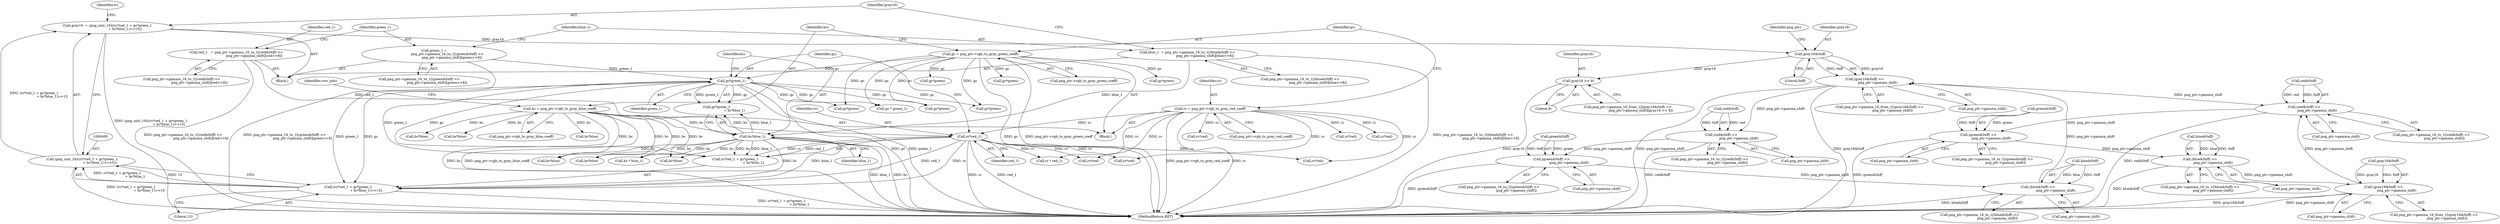 digraph "0_Chrome_7f3d85b096f66870a15b37c2f40b219b2e292693_9@integer" {
"1000492" [label="(Call,gray16  = (png_uint_16)((rc*red_1 + gc*green_1\n                                  + bc*blue_1)>>15))"];
"1000494" [label="(Call,(png_uint_16)((rc*red_1 + gc*green_1\n                                  + bc*blue_1)>>15))"];
"1000496" [label="(Call,(rc*red_1 + gc*green_1\n                                  + bc*blue_1)>>15)"];
"1000498" [label="(Call,rc*red_1)"];
"1000127" [label="(Call,rc = png_ptr->rgb_to_gray_red_coeff)"];
"1000438" [label="(Call,red_1   = png_ptr->gamma_16_to_1[(red&0xff) >>\n                                  png_ptr->gamma_shift][red>>8])"];
"1000502" [label="(Call,gc*green_1)"];
"1000133" [label="(Call,gc = png_ptr->rgb_to_gray_green_coeff)"];
"1000456" [label="(Call,green_1 =\n                         png_ptr->gamma_16_to_1[(green&0xff) >>\n                                  png_ptr->gamma_shift][green>>8])"];
"1000505" [label="(Call,bc*blue_1)"];
"1000139" [label="(Call,bc = png_ptr->rgb_to_gray_blue_coeff)"];
"1000474" [label="(Call,blue_1  = png_ptr->gamma_16_to_1[(blue&0xff) >>\n                                  png_ptr->gamma_shift][blue>>8])"];
"1000517" [label="(Call,gray16&0xff)"];
"1000516" [label="(Call,(gray16&0xff) >>\n                         png_ptr->gamma_shift)"];
"1000445" [label="(Call,(red&0xff) >>\n                                  png_ptr->gamma_shift)"];
"1000463" [label="(Call,(green&0xff) >>\n                                  png_ptr->gamma_shift)"];
"1000481" [label="(Call,(blue&0xff) >>\n                                  png_ptr->gamma_shift)"];
"1000964" [label="(Call,(red&0xff) >>\n                         png_ptr->gamma_shift)"];
"1000982" [label="(Call,(green&0xff) >>\n                         png_ptr->gamma_shift)"];
"1001000" [label="(Call,(blue&0xff) >>\n                         png_ptr->gamma_shift)"];
"1001035" [label="(Call,(gray16&0xff) >>\n                         png_ptr->gamma_shift)"];
"1000523" [label="(Call,gray16 >> 8)"];
"1000438" [label="(Call,red_1   = png_ptr->gamma_16_to_1[(red&0xff) >>\n                                  png_ptr->gamma_shift][red>>8])"];
"1000516" [label="(Call,(gray16&0xff) >>\n                         png_ptr->gamma_shift)"];
"1001039" [label="(Call,png_ptr->gamma_shift)"];
"1000436" [label="(Block,)"];
"1000498" [label="(Call,rc*red_1)"];
"1000769" [label="(Call,gc*green)"];
"1000134" [label="(Identifier,gc)"];
"1000456" [label="(Call,green_1 =\n                         png_ptr->gamma_16_to_1[(green&0xff) >>\n                                  png_ptr->gamma_shift][green>>8])"];
"1000512" [label="(Call,png_ptr->gamma_16_from_1[(gray16&0xff) >>\n                         png_ptr->gamma_shift])"];
"1000517" [label="(Call,gray16&0xff)"];
"1001017" [label="(Call,rc * red_1)"];
"1000500" [label="(Identifier,red_1)"];
"1000458" [label="(Call,png_ptr->gamma_16_to_1[(green&0xff) >>\n                                  png_ptr->gamma_shift][green>>8])"];
"1000638" [label="(Call,rc*red)"];
"1000133" [label="(Call,gc = png_ptr->rgb_to_gray_green_coeff)"];
"1000139" [label="(Call,bc = png_ptr->rgb_to_gray_blue_coeff)"];
"1000968" [label="(Call,png_ptr->gamma_shift)"];
"1000499" [label="(Identifier,rc)"];
"1000493" [label="(Identifier,gray16)"];
"1000986" [label="(Call,png_ptr->gamma_shift)"];
"1000505" [label="(Call,bc*blue_1)"];
"1000439" [label="(Identifier,red_1)"];
"1000964" [label="(Call,(red&0xff) >>\n                         png_ptr->gamma_shift)"];
"1000503" [label="(Identifier,gc)"];
"1000508" [label="(Literal,15)"];
"1000326" [label="(Call,bc*blue)"];
"1000504" [label="(Identifier,green_1)"];
"1000445" [label="(Call,(red&0xff) >>\n                                  png_ptr->gamma_shift)"];
"1000245" [label="(Call,gc*green)"];
"1000525" [label="(Literal,8)"];
"1000506" [label="(Identifier,bc)"];
"1000485" [label="(Call,png_ptr->gamma_shift)"];
"1000844" [label="(Call,gc*green)"];
"1000476" [label="(Call,png_ptr->gamma_16_to_1[(blue&0xff) >>\n                                  png_ptr->gamma_shift][blue>>8])"];
"1000840" [label="(Call,rc*red)"];
"1000147" [label="(Identifier,row_info)"];
"1000457" [label="(Identifier,green_1)"];
"1001178" [label="(Call,bc*blue)"];
"1000502" [label="(Call,gc*green_1)"];
"1000477" [label="(Call,png_ptr->gamma_16_to_1[(blue&0xff) >>\n                                  png_ptr->gamma_shift])"];
"1000983" [label="(Call,green&0xff)"];
"1001252" [label="(MethodReturn,RET)"];
"1000518" [label="(Identifier,gray16)"];
"1000982" [label="(Call,(green&0xff) >>\n                         png_ptr->gamma_shift)"];
"1001000" [label="(Call,(blue&0xff) >>\n                         png_ptr->gamma_shift)"];
"1001036" [label="(Call,gray16&0xff)"];
"1000241" [label="(Call,rc*red)"];
"1000140" [label="(Identifier,bc)"];
"1000524" [label="(Identifier,gray16)"];
"1000492" [label="(Call,gray16  = (png_uint_16)((rc*red_1 + gc*green_1\n                                  + bc*blue_1)>>15))"];
"1000319" [label="(Call,rc*red)"];
"1001001" [label="(Call,blue&0xff)"];
"1000965" [label="(Call,red&0xff)"];
"1000497" [label="(Call,rc*red_1 + gc*green_1\n                                  + bc*blue_1)"];
"1000507" [label="(Identifier,blue_1)"];
"1000960" [label="(Call,png_ptr->gamma_16_to_1[(red&0xff) >>\n                         png_ptr->gamma_shift])"];
"1000520" [label="(Call,png_ptr->gamma_shift)"];
"1000772" [label="(Call,bc*blue)"];
"1000511" [label="(Call,png_ptr->gamma_16_from_1[(gray16&0xff) >>\n                         png_ptr->gamma_shift][gray16 >> 8])"];
"1000765" [label="(Call,rc*red)"];
"1000459" [label="(Call,png_ptr->gamma_16_to_1[(green&0xff) >>\n                                  png_ptr->gamma_shift])"];
"1000642" [label="(Call,gc*green)"];
"1000474" [label="(Call,blue_1  = png_ptr->gamma_16_to_1[(blue&0xff) >>\n                                  png_ptr->gamma_shift][blue>>8])"];
"1000128" [label="(Identifier,rc)"];
"1000481" [label="(Call,(blue&0xff) >>\n                                  png_ptr->gamma_shift)"];
"1000519" [label="(Literal,0xff)"];
"1000463" [label="(Call,(green&0xff) >>\n                                  png_ptr->gamma_shift)"];
"1000847" [label="(Call,bc*blue)"];
"1000496" [label="(Call,(rc*red_1 + gc*green_1\n                                  + bc*blue_1)>>15)"];
"1000323" [label="(Call,gc*green)"];
"1000978" [label="(Call,png_ptr->gamma_16_to_1[(green&0xff) >>\n                         png_ptr->gamma_shift])"];
"1000141" [label="(Call,png_ptr->rgb_to_gray_blue_coeff)"];
"1000523" [label="(Call,gray16 >> 8)"];
"1000482" [label="(Call,blue&0xff)"];
"1000129" [label="(Call,png_ptr->rgb_to_gray_red_coeff)"];
"1000446" [label="(Call,red&0xff)"];
"1001024" [label="(Call,bc * blue_1)"];
"1001031" [label="(Call,png_ptr->gamma_16_from_1[(gray16&0xff) >>\n                         png_ptr->gamma_shift])"];
"1000510" [label="(Identifier,w)"];
"1000996" [label="(Call,png_ptr->gamma_16_to_1[(blue&0xff) >>\n                         png_ptr->gamma_shift])"];
"1000467" [label="(Call,png_ptr->gamma_shift)"];
"1000248" [label="(Call,bc*blue)"];
"1001035" [label="(Call,(gray16&0xff) >>\n                         png_ptr->gamma_shift)"];
"1001021" [label="(Call,gc * green_1)"];
"1000494" [label="(Call,(png_uint_16)((rc*red_1 + gc*green_1\n                                  + bc*blue_1)>>15))"];
"1001171" [label="(Call,rc*red)"];
"1000127" [label="(Call,rc = png_ptr->rgb_to_gray_red_coeff)"];
"1000125" [label="(Block,)"];
"1001175" [label="(Call,gc*green)"];
"1000135" [label="(Call,png_ptr->rgb_to_gray_green_coeff)"];
"1000521" [label="(Identifier,png_ptr)"];
"1000645" [label="(Call,bc*blue)"];
"1000449" [label="(Call,png_ptr->gamma_shift)"];
"1000441" [label="(Call,png_ptr->gamma_16_to_1[(red&0xff) >>\n                                  png_ptr->gamma_shift])"];
"1000501" [label="(Call,gc*green_1\n                                  + bc*blue_1)"];
"1000464" [label="(Call,green&0xff)"];
"1001004" [label="(Call,png_ptr->gamma_shift)"];
"1000475" [label="(Identifier,blue_1)"];
"1000440" [label="(Call,png_ptr->gamma_16_to_1[(red&0xff) >>\n                                  png_ptr->gamma_shift][red>>8])"];
"1000492" -> "1000436"  [label="AST: "];
"1000492" -> "1000494"  [label="CFG: "];
"1000493" -> "1000492"  [label="AST: "];
"1000494" -> "1000492"  [label="AST: "];
"1000510" -> "1000492"  [label="CFG: "];
"1000492" -> "1001252"  [label="DDG: (png_uint_16)((rc*red_1 + gc*green_1\n                                  + bc*blue_1)>>15)"];
"1000494" -> "1000492"  [label="DDG: (rc*red_1 + gc*green_1\n                                  + bc*blue_1)>>15"];
"1000492" -> "1000517"  [label="DDG: gray16"];
"1000494" -> "1000496"  [label="CFG: "];
"1000495" -> "1000494"  [label="AST: "];
"1000496" -> "1000494"  [label="AST: "];
"1000494" -> "1001252"  [label="DDG: (rc*red_1 + gc*green_1\n                                  + bc*blue_1)>>15"];
"1000496" -> "1000494"  [label="DDG: rc*red_1 + gc*green_1\n                                  + bc*blue_1"];
"1000496" -> "1000494"  [label="DDG: 15"];
"1000496" -> "1000508"  [label="CFG: "];
"1000497" -> "1000496"  [label="AST: "];
"1000508" -> "1000496"  [label="AST: "];
"1000496" -> "1001252"  [label="DDG: rc*red_1 + gc*green_1\n                                  + bc*blue_1"];
"1000498" -> "1000496"  [label="DDG: rc"];
"1000498" -> "1000496"  [label="DDG: red_1"];
"1000502" -> "1000496"  [label="DDG: gc"];
"1000502" -> "1000496"  [label="DDG: green_1"];
"1000505" -> "1000496"  [label="DDG: bc"];
"1000505" -> "1000496"  [label="DDG: blue_1"];
"1000498" -> "1000497"  [label="AST: "];
"1000498" -> "1000500"  [label="CFG: "];
"1000499" -> "1000498"  [label="AST: "];
"1000500" -> "1000498"  [label="AST: "];
"1000503" -> "1000498"  [label="CFG: "];
"1000498" -> "1001252"  [label="DDG: rc"];
"1000498" -> "1001252"  [label="DDG: red_1"];
"1000498" -> "1000497"  [label="DDG: rc"];
"1000498" -> "1000497"  [label="DDG: red_1"];
"1000127" -> "1000498"  [label="DDG: rc"];
"1000438" -> "1000498"  [label="DDG: red_1"];
"1000498" -> "1000765"  [label="DDG: rc"];
"1000498" -> "1000840"  [label="DDG: rc"];
"1000498" -> "1001017"  [label="DDG: rc"];
"1000498" -> "1001171"  [label="DDG: rc"];
"1000127" -> "1000125"  [label="AST: "];
"1000127" -> "1000129"  [label="CFG: "];
"1000128" -> "1000127"  [label="AST: "];
"1000129" -> "1000127"  [label="AST: "];
"1000134" -> "1000127"  [label="CFG: "];
"1000127" -> "1001252"  [label="DDG: png_ptr->rgb_to_gray_red_coeff"];
"1000127" -> "1001252"  [label="DDG: rc"];
"1000127" -> "1000241"  [label="DDG: rc"];
"1000127" -> "1000319"  [label="DDG: rc"];
"1000127" -> "1000638"  [label="DDG: rc"];
"1000127" -> "1000765"  [label="DDG: rc"];
"1000127" -> "1000840"  [label="DDG: rc"];
"1000127" -> "1001017"  [label="DDG: rc"];
"1000127" -> "1001171"  [label="DDG: rc"];
"1000438" -> "1000436"  [label="AST: "];
"1000438" -> "1000440"  [label="CFG: "];
"1000439" -> "1000438"  [label="AST: "];
"1000440" -> "1000438"  [label="AST: "];
"1000457" -> "1000438"  [label="CFG: "];
"1000438" -> "1001252"  [label="DDG: png_ptr->gamma_16_to_1[(red&0xff) >>\n                                  png_ptr->gamma_shift][red>>8]"];
"1000502" -> "1000501"  [label="AST: "];
"1000502" -> "1000504"  [label="CFG: "];
"1000503" -> "1000502"  [label="AST: "];
"1000504" -> "1000502"  [label="AST: "];
"1000506" -> "1000502"  [label="CFG: "];
"1000502" -> "1001252"  [label="DDG: gc"];
"1000502" -> "1001252"  [label="DDG: green_1"];
"1000502" -> "1000497"  [label="DDG: gc"];
"1000502" -> "1000497"  [label="DDG: green_1"];
"1000502" -> "1000501"  [label="DDG: gc"];
"1000502" -> "1000501"  [label="DDG: green_1"];
"1000133" -> "1000502"  [label="DDG: gc"];
"1000456" -> "1000502"  [label="DDG: green_1"];
"1000502" -> "1000769"  [label="DDG: gc"];
"1000502" -> "1000844"  [label="DDG: gc"];
"1000502" -> "1001021"  [label="DDG: gc"];
"1000502" -> "1001175"  [label="DDG: gc"];
"1000133" -> "1000125"  [label="AST: "];
"1000133" -> "1000135"  [label="CFG: "];
"1000134" -> "1000133"  [label="AST: "];
"1000135" -> "1000133"  [label="AST: "];
"1000140" -> "1000133"  [label="CFG: "];
"1000133" -> "1001252"  [label="DDG: gc"];
"1000133" -> "1001252"  [label="DDG: png_ptr->rgb_to_gray_green_coeff"];
"1000133" -> "1000245"  [label="DDG: gc"];
"1000133" -> "1000323"  [label="DDG: gc"];
"1000133" -> "1000642"  [label="DDG: gc"];
"1000133" -> "1000769"  [label="DDG: gc"];
"1000133" -> "1000844"  [label="DDG: gc"];
"1000133" -> "1001021"  [label="DDG: gc"];
"1000133" -> "1001175"  [label="DDG: gc"];
"1000456" -> "1000436"  [label="AST: "];
"1000456" -> "1000458"  [label="CFG: "];
"1000457" -> "1000456"  [label="AST: "];
"1000458" -> "1000456"  [label="AST: "];
"1000475" -> "1000456"  [label="CFG: "];
"1000456" -> "1001252"  [label="DDG: png_ptr->gamma_16_to_1[(green&0xff) >>\n                                  png_ptr->gamma_shift][green>>8]"];
"1000505" -> "1000501"  [label="AST: "];
"1000505" -> "1000507"  [label="CFG: "];
"1000506" -> "1000505"  [label="AST: "];
"1000507" -> "1000505"  [label="AST: "];
"1000501" -> "1000505"  [label="CFG: "];
"1000505" -> "1001252"  [label="DDG: bc"];
"1000505" -> "1001252"  [label="DDG: blue_1"];
"1000505" -> "1000497"  [label="DDG: bc"];
"1000505" -> "1000497"  [label="DDG: blue_1"];
"1000505" -> "1000501"  [label="DDG: bc"];
"1000505" -> "1000501"  [label="DDG: blue_1"];
"1000139" -> "1000505"  [label="DDG: bc"];
"1000474" -> "1000505"  [label="DDG: blue_1"];
"1000505" -> "1000772"  [label="DDG: bc"];
"1000505" -> "1000847"  [label="DDG: bc"];
"1000505" -> "1001024"  [label="DDG: bc"];
"1000505" -> "1001178"  [label="DDG: bc"];
"1000139" -> "1000125"  [label="AST: "];
"1000139" -> "1000141"  [label="CFG: "];
"1000140" -> "1000139"  [label="AST: "];
"1000141" -> "1000139"  [label="AST: "];
"1000147" -> "1000139"  [label="CFG: "];
"1000139" -> "1001252"  [label="DDG: png_ptr->rgb_to_gray_blue_coeff"];
"1000139" -> "1001252"  [label="DDG: bc"];
"1000139" -> "1000248"  [label="DDG: bc"];
"1000139" -> "1000326"  [label="DDG: bc"];
"1000139" -> "1000645"  [label="DDG: bc"];
"1000139" -> "1000772"  [label="DDG: bc"];
"1000139" -> "1000847"  [label="DDG: bc"];
"1000139" -> "1001024"  [label="DDG: bc"];
"1000139" -> "1001178"  [label="DDG: bc"];
"1000474" -> "1000436"  [label="AST: "];
"1000474" -> "1000476"  [label="CFG: "];
"1000475" -> "1000474"  [label="AST: "];
"1000476" -> "1000474"  [label="AST: "];
"1000493" -> "1000474"  [label="CFG: "];
"1000474" -> "1001252"  [label="DDG: png_ptr->gamma_16_to_1[(blue&0xff) >>\n                                  png_ptr->gamma_shift][blue>>8]"];
"1000517" -> "1000516"  [label="AST: "];
"1000517" -> "1000519"  [label="CFG: "];
"1000518" -> "1000517"  [label="AST: "];
"1000519" -> "1000517"  [label="AST: "];
"1000521" -> "1000517"  [label="CFG: "];
"1000517" -> "1000516"  [label="DDG: gray16"];
"1000517" -> "1000516"  [label="DDG: 0xff"];
"1000517" -> "1000523"  [label="DDG: gray16"];
"1000516" -> "1000512"  [label="AST: "];
"1000516" -> "1000520"  [label="CFG: "];
"1000520" -> "1000516"  [label="AST: "];
"1000512" -> "1000516"  [label="CFG: "];
"1000516" -> "1001252"  [label="DDG: png_ptr->gamma_shift"];
"1000516" -> "1001252"  [label="DDG: gray16&0xff"];
"1000516" -> "1000445"  [label="DDG: png_ptr->gamma_shift"];
"1000481" -> "1000516"  [label="DDG: png_ptr->gamma_shift"];
"1000516" -> "1000964"  [label="DDG: png_ptr->gamma_shift"];
"1000445" -> "1000441"  [label="AST: "];
"1000445" -> "1000449"  [label="CFG: "];
"1000446" -> "1000445"  [label="AST: "];
"1000449" -> "1000445"  [label="AST: "];
"1000441" -> "1000445"  [label="CFG: "];
"1000445" -> "1001252"  [label="DDG: red&0xff"];
"1000446" -> "1000445"  [label="DDG: red"];
"1000446" -> "1000445"  [label="DDG: 0xff"];
"1000445" -> "1000463"  [label="DDG: png_ptr->gamma_shift"];
"1000463" -> "1000459"  [label="AST: "];
"1000463" -> "1000467"  [label="CFG: "];
"1000464" -> "1000463"  [label="AST: "];
"1000467" -> "1000463"  [label="AST: "];
"1000459" -> "1000463"  [label="CFG: "];
"1000463" -> "1001252"  [label="DDG: green&0xff"];
"1000464" -> "1000463"  [label="DDG: green"];
"1000464" -> "1000463"  [label="DDG: 0xff"];
"1000463" -> "1000481"  [label="DDG: png_ptr->gamma_shift"];
"1000481" -> "1000477"  [label="AST: "];
"1000481" -> "1000485"  [label="CFG: "];
"1000482" -> "1000481"  [label="AST: "];
"1000485" -> "1000481"  [label="AST: "];
"1000477" -> "1000481"  [label="CFG: "];
"1000481" -> "1001252"  [label="DDG: blue&0xff"];
"1000482" -> "1000481"  [label="DDG: blue"];
"1000482" -> "1000481"  [label="DDG: 0xff"];
"1000964" -> "1000960"  [label="AST: "];
"1000964" -> "1000968"  [label="CFG: "];
"1000965" -> "1000964"  [label="AST: "];
"1000968" -> "1000964"  [label="AST: "];
"1000960" -> "1000964"  [label="CFG: "];
"1000964" -> "1001252"  [label="DDG: red&0xff"];
"1000965" -> "1000964"  [label="DDG: red"];
"1000965" -> "1000964"  [label="DDG: 0xff"];
"1001035" -> "1000964"  [label="DDG: png_ptr->gamma_shift"];
"1000964" -> "1000982"  [label="DDG: png_ptr->gamma_shift"];
"1000982" -> "1000978"  [label="AST: "];
"1000982" -> "1000986"  [label="CFG: "];
"1000983" -> "1000982"  [label="AST: "];
"1000986" -> "1000982"  [label="AST: "];
"1000978" -> "1000982"  [label="CFG: "];
"1000982" -> "1001252"  [label="DDG: green&0xff"];
"1000983" -> "1000982"  [label="DDG: green"];
"1000983" -> "1000982"  [label="DDG: 0xff"];
"1000982" -> "1001000"  [label="DDG: png_ptr->gamma_shift"];
"1001000" -> "1000996"  [label="AST: "];
"1001000" -> "1001004"  [label="CFG: "];
"1001001" -> "1001000"  [label="AST: "];
"1001004" -> "1001000"  [label="AST: "];
"1000996" -> "1001000"  [label="CFG: "];
"1001000" -> "1001252"  [label="DDG: blue&0xff"];
"1001001" -> "1001000"  [label="DDG: blue"];
"1001001" -> "1001000"  [label="DDG: 0xff"];
"1001000" -> "1001035"  [label="DDG: png_ptr->gamma_shift"];
"1001035" -> "1001031"  [label="AST: "];
"1001035" -> "1001039"  [label="CFG: "];
"1001036" -> "1001035"  [label="AST: "];
"1001039" -> "1001035"  [label="AST: "];
"1001031" -> "1001035"  [label="CFG: "];
"1001035" -> "1001252"  [label="DDG: gray16&0xff"];
"1001035" -> "1001252"  [label="DDG: png_ptr->gamma_shift"];
"1001036" -> "1001035"  [label="DDG: gray16"];
"1001036" -> "1001035"  [label="DDG: 0xff"];
"1000523" -> "1000511"  [label="AST: "];
"1000523" -> "1000525"  [label="CFG: "];
"1000524" -> "1000523"  [label="AST: "];
"1000525" -> "1000523"  [label="AST: "];
"1000511" -> "1000523"  [label="CFG: "];
"1000523" -> "1001252"  [label="DDG: gray16"];
}
